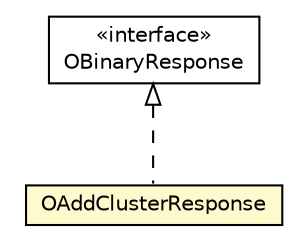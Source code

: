 #!/usr/local/bin/dot
#
# Class diagram 
# Generated by UMLGraph version R5_6-24-gf6e263 (http://www.umlgraph.org/)
#

digraph G {
	edge [fontname="Helvetica",fontsize=10,labelfontname="Helvetica",labelfontsize=10];
	node [fontname="Helvetica",fontsize=10,shape=plaintext];
	nodesep=0.25;
	ranksep=0.5;
	// com.orientechnologies.orient.client.remote.OBinaryResponse
	c1484081 [label=<<table title="com.orientechnologies.orient.client.remote.OBinaryResponse" border="0" cellborder="1" cellspacing="0" cellpadding="2" port="p" href="../OBinaryResponse.html">
		<tr><td><table border="0" cellspacing="0" cellpadding="1">
<tr><td align="center" balign="center"> &#171;interface&#187; </td></tr>
<tr><td align="center" balign="center"> OBinaryResponse </td></tr>
		</table></td></tr>
		</table>>, URL="../OBinaryResponse.html", fontname="Helvetica", fontcolor="black", fontsize=10.0];
	// com.orientechnologies.orient.client.remote.message.OAddClusterResponse
	c1484176 [label=<<table title="com.orientechnologies.orient.client.remote.message.OAddClusterResponse" border="0" cellborder="1" cellspacing="0" cellpadding="2" port="p" bgcolor="lemonChiffon" href="./OAddClusterResponse.html">
		<tr><td><table border="0" cellspacing="0" cellpadding="1">
<tr><td align="center" balign="center"> OAddClusterResponse </td></tr>
		</table></td></tr>
		</table>>, URL="./OAddClusterResponse.html", fontname="Helvetica", fontcolor="black", fontsize=10.0];
	//com.orientechnologies.orient.client.remote.message.OAddClusterResponse implements com.orientechnologies.orient.client.remote.OBinaryResponse
	c1484081:p -> c1484176:p [dir=back,arrowtail=empty,style=dashed];
}

